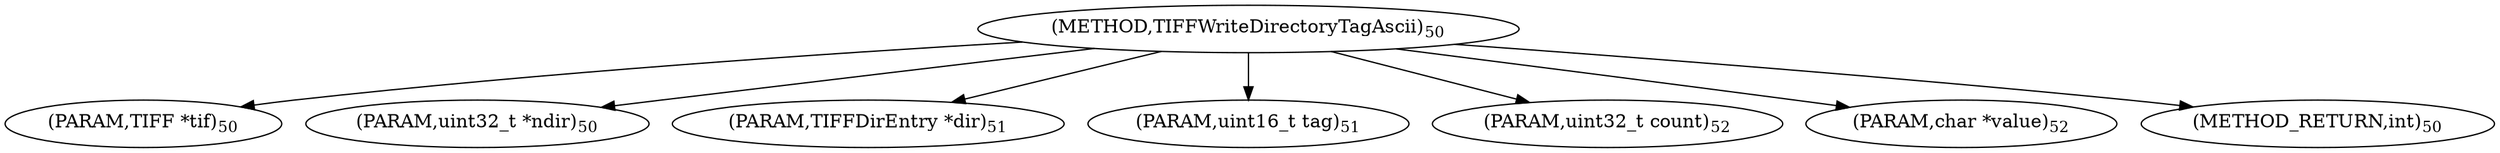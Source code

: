 digraph "TIFFWriteDirectoryTagAscii" {  
"63946" [label = <(METHOD,TIFFWriteDirectoryTagAscii)<SUB>50</SUB>> ]
"63947" [label = <(PARAM,TIFF *tif)<SUB>50</SUB>> ]
"63948" [label = <(PARAM,uint32_t *ndir)<SUB>50</SUB>> ]
"63949" [label = <(PARAM,TIFFDirEntry *dir)<SUB>51</SUB>> ]
"63950" [label = <(PARAM,uint16_t tag)<SUB>51</SUB>> ]
"63951" [label = <(PARAM,uint32_t count)<SUB>52</SUB>> ]
"63952" [label = <(PARAM,char *value)<SUB>52</SUB>> ]
"63953" [label = <(METHOD_RETURN,int)<SUB>50</SUB>> ]
  "63946" -> "63947" 
  "63946" -> "63948" 
  "63946" -> "63949" 
  "63946" -> "63950" 
  "63946" -> "63951" 
  "63946" -> "63952" 
  "63946" -> "63953" 
}
